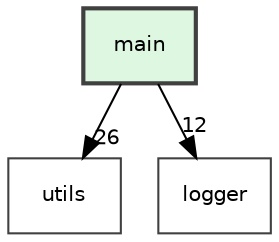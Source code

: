 digraph "main"
{
 // INTERACTIVE_SVG=YES
 // LATEX_PDF_SIZE
  edge [fontname="Helvetica",fontsize="10",labelfontname="Helvetica",labelfontsize="10"];
  node [fontname="Helvetica",fontsize="10",shape=record];
  compound=true
  dir_5c982d53a68cdbcd421152b4020263a9 [shape=box, label="main", style="filled,bold,", fillcolor="#def7e1", color="grey25", URL="dir_5c982d53a68cdbcd421152b4020263a9.html"];
  dir_cbdb8362360e11eafe2fa3bc74cf0ffd [shape=box, label="utils", style="", fillcolor="#def7e1", color="grey25", URL="dir_cbdb8362360e11eafe2fa3bc74cf0ffd.html"];
  dir_e546037d539dab48998ac54ab76cb525 [shape=box, label="logger", style="", fillcolor="#def7e1", color="grey25", URL="dir_e546037d539dab48998ac54ab76cb525.html"];
  dir_5c982d53a68cdbcd421152b4020263a9->dir_cbdb8362360e11eafe2fa3bc74cf0ffd [headlabel="26", labeldistance=1.5 headhref="dir_000009_000015.html"];
  dir_5c982d53a68cdbcd421152b4020263a9->dir_e546037d539dab48998ac54ab76cb525 [headlabel="12", labeldistance=1.5 headhref="dir_000009_000005.html"];
}
